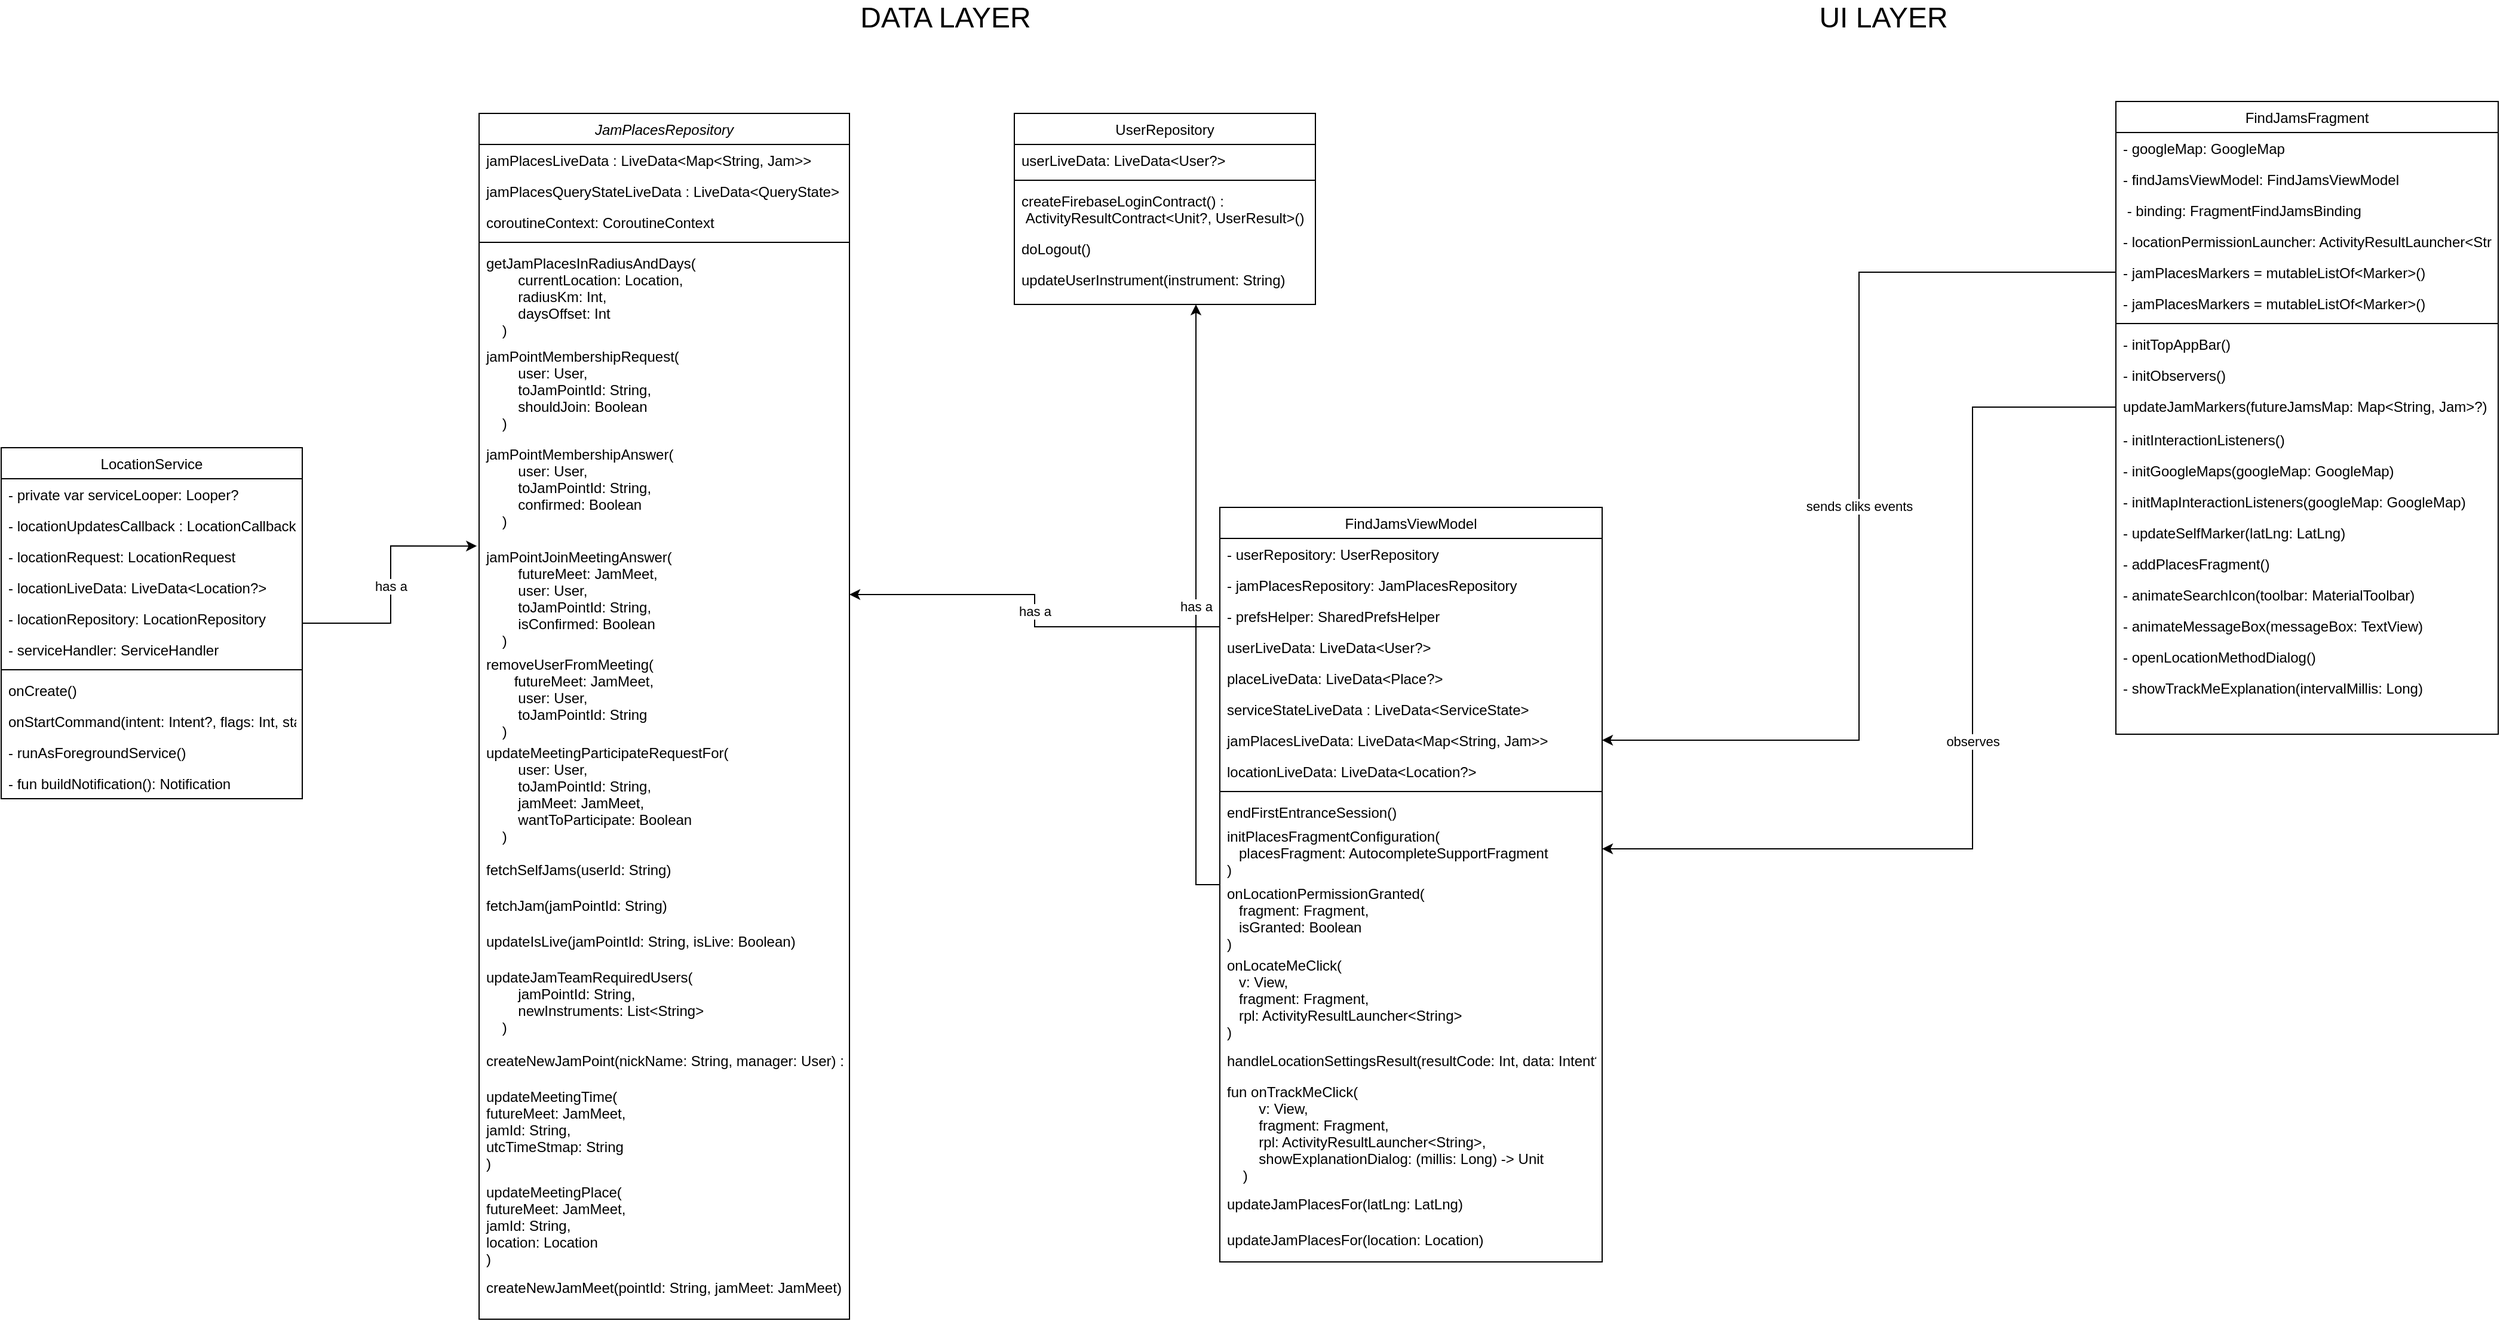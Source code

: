 <mxfile version="13.6.4" type="github"><diagram id="C5RBs43oDa-KdzZeNtuy" name="Page-1"><mxGraphModel dx="3389" dy="1526" grid="1" gridSize="10" guides="1" tooltips="1" connect="1" arrows="1" fold="1" page="1" pageScale="1" pageWidth="827" pageHeight="1169" math="0" shadow="0"><root><mxCell id="WIyWlLk6GJQsqaUBKTNV-0"/><mxCell id="WIyWlLk6GJQsqaUBKTNV-1" parent="WIyWlLk6GJQsqaUBKTNV-0"/><mxCell id="zkfFHV4jXpPFQw0GAbJ--0" value="JamPlacesRepository" style="swimlane;fontStyle=2;align=center;verticalAlign=top;childLayout=stackLayout;horizontal=1;startSize=26;horizontalStack=0;resizeParent=1;resizeLast=0;collapsible=1;marginBottom=0;rounded=0;shadow=0;strokeWidth=1;" parent="WIyWlLk6GJQsqaUBKTNV-1" vertex="1"><mxGeometry x="490" y="120" width="310" height="1010" as="geometry"><mxRectangle x="230" y="140" width="160" height="26" as="alternateBounds"/></mxGeometry></mxCell><mxCell id="zkfFHV4jXpPFQw0GAbJ--1" value="jamPlacesLiveData : LiveData&lt;Map&lt;String, Jam&gt;&gt;" style="text;align=left;verticalAlign=top;spacingLeft=4;spacingRight=4;overflow=hidden;rotatable=0;points=[[0,0.5],[1,0.5]];portConstraint=eastwest;" parent="zkfFHV4jXpPFQw0GAbJ--0" vertex="1"><mxGeometry y="26" width="310" height="26" as="geometry"/></mxCell><mxCell id="zkfFHV4jXpPFQw0GAbJ--2" value="jamPlacesQueryStateLiveData : LiveData&lt;QueryState&gt;" style="text;align=left;verticalAlign=top;spacingLeft=4;spacingRight=4;overflow=hidden;rotatable=0;points=[[0,0.5],[1,0.5]];portConstraint=eastwest;rounded=0;shadow=0;html=0;" parent="zkfFHV4jXpPFQw0GAbJ--0" vertex="1"><mxGeometry y="52" width="310" height="26" as="geometry"/></mxCell><mxCell id="nZyrCOBEU7Vfr36hpKlj-3" value="coroutineContext: CoroutineContext" style="text;align=left;verticalAlign=top;spacingLeft=4;spacingRight=4;overflow=hidden;rotatable=0;points=[[0,0.5],[1,0.5]];portConstraint=eastwest;" vertex="1" parent="zkfFHV4jXpPFQw0GAbJ--0"><mxGeometry y="78" width="310" height="26" as="geometry"/></mxCell><mxCell id="zkfFHV4jXpPFQw0GAbJ--4" value="" style="line;html=1;strokeWidth=1;align=left;verticalAlign=middle;spacingTop=-1;spacingLeft=3;spacingRight=3;rotatable=0;labelPosition=right;points=[];portConstraint=eastwest;" parent="zkfFHV4jXpPFQw0GAbJ--0" vertex="1"><mxGeometry y="104" width="310" height="8" as="geometry"/></mxCell><mxCell id="zkfFHV4jXpPFQw0GAbJ--5" value="getJamPlacesInRadiusAndDays(&#10;        currentLocation: Location,&#10;        radiusKm: Int,&#10;        daysOffset: Int&#10;    ) " style="text;align=left;verticalAlign=top;spacingLeft=4;spacingRight=4;overflow=hidden;rotatable=0;points=[[0,0.5],[1,0.5]];portConstraint=eastwest;" parent="zkfFHV4jXpPFQw0GAbJ--0" vertex="1"><mxGeometry y="112" width="310" height="78" as="geometry"/></mxCell><mxCell id="nZyrCOBEU7Vfr36hpKlj-1" value="jamPointMembershipRequest(&#10;        user: User,&#10;        toJamPointId: String,&#10;        shouldJoin: Boolean&#10;    )" style="text;align=left;verticalAlign=top;spacingLeft=4;spacingRight=4;overflow=hidden;rotatable=0;points=[[0,0.5],[1,0.5]];portConstraint=eastwest;" vertex="1" parent="zkfFHV4jXpPFQw0GAbJ--0"><mxGeometry y="190" width="310" height="82" as="geometry"/></mxCell><mxCell id="nZyrCOBEU7Vfr36hpKlj-2" value="jamPointMembershipAnswer(&#10;        user: User,&#10;        toJamPointId: String,&#10;        confirmed: Boolean&#10;    )" style="text;align=left;verticalAlign=top;spacingLeft=4;spacingRight=4;overflow=hidden;rotatable=0;points=[[0,0.5],[1,0.5]];portConstraint=eastwest;" vertex="1" parent="zkfFHV4jXpPFQw0GAbJ--0"><mxGeometry y="272" width="310" height="86" as="geometry"/></mxCell><mxCell id="nZyrCOBEU7Vfr36hpKlj-4" value="jamPointJoinMeetingAnswer(&#10;        futureMeet: JamMeet,&#10;        user: User,&#10;        toJamPointId: String,&#10;        isConfirmed: Boolean&#10;    )" style="text;align=left;verticalAlign=top;spacingLeft=4;spacingRight=4;overflow=hidden;rotatable=0;points=[[0,0.5],[1,0.5]];portConstraint=eastwest;" vertex="1" parent="zkfFHV4jXpPFQw0GAbJ--0"><mxGeometry y="358" width="310" height="90" as="geometry"/></mxCell><mxCell id="nZyrCOBEU7Vfr36hpKlj-5" value="removeUserFromMeeting(&#10;       futureMeet: JamMeet,&#10;        user: User,&#10;        toJamPointId: String&#10;    ) " style="text;align=left;verticalAlign=top;spacingLeft=4;spacingRight=4;overflow=hidden;rotatable=0;points=[[0,0.5],[1,0.5]];portConstraint=eastwest;" vertex="1" parent="zkfFHV4jXpPFQw0GAbJ--0"><mxGeometry y="448" width="310" height="74" as="geometry"/></mxCell><mxCell id="nZyrCOBEU7Vfr36hpKlj-6" value="updateMeetingParticipateRequestFor(&#10;        user: User,&#10;        toJamPointId: String,&#10;        jamMeet: JamMeet,&#10;        wantToParticipate: Boolean&#10;    )" style="text;align=left;verticalAlign=top;spacingLeft=4;spacingRight=4;overflow=hidden;rotatable=0;points=[[0,0.5],[1,0.5]];portConstraint=eastwest;" vertex="1" parent="zkfFHV4jXpPFQw0GAbJ--0"><mxGeometry y="522" width="310" height="98" as="geometry"/></mxCell><mxCell id="nZyrCOBEU7Vfr36hpKlj-7" value="fetchSelfJams(userId: String)" style="text;align=left;verticalAlign=top;spacingLeft=4;spacingRight=4;overflow=hidden;rotatable=0;points=[[0,0.5],[1,0.5]];portConstraint=eastwest;" vertex="1" parent="zkfFHV4jXpPFQw0GAbJ--0"><mxGeometry y="620" width="310" height="30" as="geometry"/></mxCell><mxCell id="nZyrCOBEU7Vfr36hpKlj-8" value="fetchJam(jamPointId: String)" style="text;align=left;verticalAlign=top;spacingLeft=4;spacingRight=4;overflow=hidden;rotatable=0;points=[[0,0.5],[1,0.5]];portConstraint=eastwest;" vertex="1" parent="zkfFHV4jXpPFQw0GAbJ--0"><mxGeometry y="650" width="310" height="30" as="geometry"/></mxCell><mxCell id="nZyrCOBEU7Vfr36hpKlj-9" value="updateIsLive(jamPointId: String, isLive: Boolean)" style="text;align=left;verticalAlign=top;spacingLeft=4;spacingRight=4;overflow=hidden;rotatable=0;points=[[0,0.5],[1,0.5]];portConstraint=eastwest;" vertex="1" parent="zkfFHV4jXpPFQw0GAbJ--0"><mxGeometry y="680" width="310" height="30" as="geometry"/></mxCell><mxCell id="nZyrCOBEU7Vfr36hpKlj-10" value="updateJamTeamRequiredUsers(&#10;        jamPointId: String,&#10;        newInstruments: List&lt;String&gt;&#10;    )" style="text;align=left;verticalAlign=top;spacingLeft=4;spacingRight=4;overflow=hidden;rotatable=0;points=[[0,0.5],[1,0.5]];portConstraint=eastwest;" vertex="1" parent="zkfFHV4jXpPFQw0GAbJ--0"><mxGeometry y="710" width="310" height="70" as="geometry"/></mxCell><mxCell id="nZyrCOBEU7Vfr36hpKlj-11" value="createNewJamPoint(nickName: String, manager: User) : Jam" style="text;align=left;verticalAlign=top;spacingLeft=4;spacingRight=4;overflow=hidden;rotatable=0;points=[[0,0.5],[1,0.5]];portConstraint=eastwest;" vertex="1" parent="zkfFHV4jXpPFQw0GAbJ--0"><mxGeometry y="780" width="310" height="30" as="geometry"/></mxCell><mxCell id="nZyrCOBEU7Vfr36hpKlj-12" value="updateMeetingTime(&#10;futureMeet: JamMeet, &#10;jamId: String, &#10;utcTimeStmap: String&#10;)" style="text;align=left;verticalAlign=top;spacingLeft=4;spacingRight=4;overflow=hidden;rotatable=0;points=[[0,0.5],[1,0.5]];portConstraint=eastwest;" vertex="1" parent="zkfFHV4jXpPFQw0GAbJ--0"><mxGeometry y="810" width="310" height="80" as="geometry"/></mxCell><mxCell id="nZyrCOBEU7Vfr36hpKlj-13" value="updateMeetingPlace(&#10;futureMeet: JamMeet, &#10;jamId: String, &#10;location: Location&#10;)" style="text;align=left;verticalAlign=top;spacingLeft=4;spacingRight=4;overflow=hidden;rotatable=0;points=[[0,0.5],[1,0.5]];portConstraint=eastwest;" vertex="1" parent="zkfFHV4jXpPFQw0GAbJ--0"><mxGeometry y="890" width="310" height="80" as="geometry"/></mxCell><mxCell id="nZyrCOBEU7Vfr36hpKlj-14" value="createNewJamMeet(pointId: String, jamMeet: JamMeet)" style="text;align=left;verticalAlign=top;spacingLeft=4;spacingRight=4;overflow=hidden;rotatable=0;points=[[0,0.5],[1,0.5]];portConstraint=eastwest;" vertex="1" parent="zkfFHV4jXpPFQw0GAbJ--0"><mxGeometry y="970" width="310" height="30" as="geometry"/></mxCell><mxCell id="zkfFHV4jXpPFQw0GAbJ--17" value="UserRepository" style="swimlane;fontStyle=0;align=center;verticalAlign=top;childLayout=stackLayout;horizontal=1;startSize=26;horizontalStack=0;resizeParent=1;resizeLast=0;collapsible=1;marginBottom=0;rounded=0;shadow=0;strokeWidth=1;" parent="WIyWlLk6GJQsqaUBKTNV-1" vertex="1"><mxGeometry x="938" y="120" width="252" height="160" as="geometry"><mxRectangle x="550" y="140" width="160" height="26" as="alternateBounds"/></mxGeometry></mxCell><mxCell id="zkfFHV4jXpPFQw0GAbJ--18" value="userLiveData: LiveData&lt;User?&gt;" style="text;align=left;verticalAlign=top;spacingLeft=4;spacingRight=4;overflow=hidden;rotatable=0;points=[[0,0.5],[1,0.5]];portConstraint=eastwest;" parent="zkfFHV4jXpPFQw0GAbJ--17" vertex="1"><mxGeometry y="26" width="252" height="26" as="geometry"/></mxCell><mxCell id="zkfFHV4jXpPFQw0GAbJ--23" value="" style="line;html=1;strokeWidth=1;align=left;verticalAlign=middle;spacingTop=-1;spacingLeft=3;spacingRight=3;rotatable=0;labelPosition=right;points=[];portConstraint=eastwest;" parent="zkfFHV4jXpPFQw0GAbJ--17" vertex="1"><mxGeometry y="52" width="252" height="8" as="geometry"/></mxCell><mxCell id="zkfFHV4jXpPFQw0GAbJ--24" value="createFirebaseLoginContract() :&#10; ActivityResultContract&lt;Unit?, UserResult&gt;()" style="text;align=left;verticalAlign=top;spacingLeft=4;spacingRight=4;overflow=hidden;rotatable=0;points=[[0,0.5],[1,0.5]];portConstraint=eastwest;" parent="zkfFHV4jXpPFQw0GAbJ--17" vertex="1"><mxGeometry y="60" width="252" height="40" as="geometry"/></mxCell><mxCell id="zkfFHV4jXpPFQw0GAbJ--25" value="doLogout()" style="text;align=left;verticalAlign=top;spacingLeft=4;spacingRight=4;overflow=hidden;rotatable=0;points=[[0,0.5],[1,0.5]];portConstraint=eastwest;" parent="zkfFHV4jXpPFQw0GAbJ--17" vertex="1"><mxGeometry y="100" width="252" height="26" as="geometry"/></mxCell><mxCell id="nZyrCOBEU7Vfr36hpKlj-16" value="updateUserInstrument(instrument: String)" style="text;align=left;verticalAlign=top;spacingLeft=4;spacingRight=4;overflow=hidden;rotatable=0;points=[[0,0.5],[1,0.5]];portConstraint=eastwest;" vertex="1" parent="zkfFHV4jXpPFQw0GAbJ--17"><mxGeometry y="126" width="252" height="26" as="geometry"/></mxCell><mxCell id="nZyrCOBEU7Vfr36hpKlj-30" value="has a" style="edgeStyle=orthogonalEdgeStyle;rounded=0;orthogonalLoop=1;jettySize=auto;html=1;entryX=-0.006;entryY=0.048;entryDx=0;entryDy=0;entryPerimeter=0;" edge="1" parent="WIyWlLk6GJQsqaUBKTNV-1" source="nZyrCOBEU7Vfr36hpKlj-24" target="nZyrCOBEU7Vfr36hpKlj-4"><mxGeometry relative="1" as="geometry"/></mxCell><mxCell id="nZyrCOBEU7Vfr36hpKlj-24" value="LocationService" style="swimlane;fontStyle=0;align=center;verticalAlign=top;childLayout=stackLayout;horizontal=1;startSize=26;horizontalStack=0;resizeParent=1;resizeLast=0;collapsible=1;marginBottom=0;rounded=0;shadow=0;strokeWidth=1;" vertex="1" parent="WIyWlLk6GJQsqaUBKTNV-1"><mxGeometry x="90" y="400" width="252" height="294" as="geometry"><mxRectangle x="550" y="140" width="160" height="26" as="alternateBounds"/></mxGeometry></mxCell><mxCell id="nZyrCOBEU7Vfr36hpKlj-25" value="- private var serviceLooper: Looper?" style="text;align=left;verticalAlign=top;spacingLeft=4;spacingRight=4;overflow=hidden;rotatable=0;points=[[0,0.5],[1,0.5]];portConstraint=eastwest;" vertex="1" parent="nZyrCOBEU7Vfr36hpKlj-24"><mxGeometry y="26" width="252" height="26" as="geometry"/></mxCell><mxCell id="nZyrCOBEU7Vfr36hpKlj-28" value="- locationUpdatesCallback : LocationCallback()" style="text;align=left;verticalAlign=top;spacingLeft=4;spacingRight=4;overflow=hidden;rotatable=0;points=[[0,0.5],[1,0.5]];portConstraint=eastwest;" vertex="1" parent="nZyrCOBEU7Vfr36hpKlj-24"><mxGeometry y="52" width="252" height="26" as="geometry"/></mxCell><mxCell id="nZyrCOBEU7Vfr36hpKlj-31" value="- locationRequest: LocationRequest" style="text;align=left;verticalAlign=top;spacingLeft=4;spacingRight=4;overflow=hidden;rotatable=0;points=[[0,0.5],[1,0.5]];portConstraint=eastwest;" vertex="1" parent="nZyrCOBEU7Vfr36hpKlj-24"><mxGeometry y="78" width="252" height="26" as="geometry"/></mxCell><mxCell id="nZyrCOBEU7Vfr36hpKlj-32" value="- locationLiveData: LiveData&lt;Location?&gt;" style="text;align=left;verticalAlign=top;spacingLeft=4;spacingRight=4;overflow=hidden;rotatable=0;points=[[0,0.5],[1,0.5]];portConstraint=eastwest;" vertex="1" parent="nZyrCOBEU7Vfr36hpKlj-24"><mxGeometry y="104" width="252" height="26" as="geometry"/></mxCell><mxCell id="nZyrCOBEU7Vfr36hpKlj-33" value="- locationRepository: LocationRepository" style="text;align=left;verticalAlign=top;spacingLeft=4;spacingRight=4;overflow=hidden;rotatable=0;points=[[0,0.5],[1,0.5]];portConstraint=eastwest;" vertex="1" parent="nZyrCOBEU7Vfr36hpKlj-24"><mxGeometry y="130" width="252" height="26" as="geometry"/></mxCell><mxCell id="nZyrCOBEU7Vfr36hpKlj-34" value="- serviceHandler: ServiceHandler" style="text;align=left;verticalAlign=top;spacingLeft=4;spacingRight=4;overflow=hidden;rotatable=0;points=[[0,0.5],[1,0.5]];portConstraint=eastwest;" vertex="1" parent="nZyrCOBEU7Vfr36hpKlj-24"><mxGeometry y="156" width="252" height="26" as="geometry"/></mxCell><mxCell id="nZyrCOBEU7Vfr36hpKlj-26" value="" style="line;html=1;strokeWidth=1;align=left;verticalAlign=middle;spacingTop=-1;spacingLeft=3;spacingRight=3;rotatable=0;labelPosition=right;points=[];portConstraint=eastwest;" vertex="1" parent="nZyrCOBEU7Vfr36hpKlj-24"><mxGeometry y="182" width="252" height="8" as="geometry"/></mxCell><mxCell id="nZyrCOBEU7Vfr36hpKlj-29" value="onCreate()" style="text;align=left;verticalAlign=top;spacingLeft=4;spacingRight=4;overflow=hidden;rotatable=0;points=[[0,0.5],[1,0.5]];portConstraint=eastwest;" vertex="1" parent="nZyrCOBEU7Vfr36hpKlj-24"><mxGeometry y="190" width="252" height="26" as="geometry"/></mxCell><mxCell id="nZyrCOBEU7Vfr36hpKlj-35" value="onStartCommand(intent: Intent?, flags: Int, startId: Int)" style="text;align=left;verticalAlign=top;spacingLeft=4;spacingRight=4;overflow=hidden;rotatable=0;points=[[0,0.5],[1,0.5]];portConstraint=eastwest;" vertex="1" parent="nZyrCOBEU7Vfr36hpKlj-24"><mxGeometry y="216" width="252" height="26" as="geometry"/></mxCell><mxCell id="nZyrCOBEU7Vfr36hpKlj-36" value="- runAsForegroundService()" style="text;align=left;verticalAlign=top;spacingLeft=4;spacingRight=4;overflow=hidden;rotatable=0;points=[[0,0.5],[1,0.5]];portConstraint=eastwest;" vertex="1" parent="nZyrCOBEU7Vfr36hpKlj-24"><mxGeometry y="242" width="252" height="26" as="geometry"/></mxCell><mxCell id="nZyrCOBEU7Vfr36hpKlj-37" value="- fun buildNotification(): Notification" style="text;align=left;verticalAlign=top;spacingLeft=4;spacingRight=4;overflow=hidden;rotatable=0;points=[[0,0.5],[1,0.5]];portConstraint=eastwest;" vertex="1" parent="nZyrCOBEU7Vfr36hpKlj-24"><mxGeometry y="268" width="252" height="26" as="geometry"/></mxCell><mxCell id="nZyrCOBEU7Vfr36hpKlj-38" value="&lt;font style=&quot;font-size: 24px&quot;&gt;DATA LAYER&lt;/font&gt;" style="text;html=1;align=center;verticalAlign=middle;resizable=0;points=[];autosize=1;" vertex="1" parent="WIyWlLk6GJQsqaUBKTNV-1"><mxGeometry x="800" y="30" width="160" height="20" as="geometry"/></mxCell><mxCell id="nZyrCOBEU7Vfr36hpKlj-39" value="&lt;font style=&quot;font-size: 24px&quot;&gt;UI LAYER&lt;/font&gt;" style="text;html=1;align=center;verticalAlign=middle;resizable=0;points=[];autosize=1;" vertex="1" parent="WIyWlLk6GJQsqaUBKTNV-1"><mxGeometry x="1605" y="30" width="120" height="20" as="geometry"/></mxCell><mxCell id="nZyrCOBEU7Vfr36hpKlj-40" value="has a" style="edgeStyle=orthogonalEdgeStyle;rounded=0;orthogonalLoop=1;jettySize=auto;html=1;" edge="1" parent="WIyWlLk6GJQsqaUBKTNV-1" source="nZyrCOBEU7Vfr36hpKlj-18"><mxGeometry relative="1" as="geometry"><mxPoint x="1090" y="280" as="targetPoint"/></mxGeometry></mxCell><mxCell id="nZyrCOBEU7Vfr36hpKlj-41" value="has a" style="edgeStyle=orthogonalEdgeStyle;rounded=0;orthogonalLoop=1;jettySize=auto;html=1;" edge="1" parent="WIyWlLk6GJQsqaUBKTNV-1" source="nZyrCOBEU7Vfr36hpKlj-18" target="nZyrCOBEU7Vfr36hpKlj-4"><mxGeometry relative="1" as="geometry"><Array as="points"><mxPoint x="955" y="550"/><mxPoint x="955" y="523"/></Array></mxGeometry></mxCell><mxCell id="nZyrCOBEU7Vfr36hpKlj-18" value="FindJamsViewModel" style="swimlane;fontStyle=0;align=center;verticalAlign=top;childLayout=stackLayout;horizontal=1;startSize=26;horizontalStack=0;resizeParent=1;resizeLast=0;collapsible=1;marginBottom=0;rounded=0;shadow=0;strokeWidth=1;" vertex="1" parent="WIyWlLk6GJQsqaUBKTNV-1"><mxGeometry x="1110" y="450" width="320" height="632" as="geometry"><mxRectangle x="550" y="140" width="160" height="26" as="alternateBounds"/></mxGeometry></mxCell><mxCell id="nZyrCOBEU7Vfr36hpKlj-42" value="- userRepository: UserRepository" style="text;align=left;verticalAlign=top;spacingLeft=4;spacingRight=4;overflow=hidden;rotatable=0;points=[[0,0.5],[1,0.5]];portConstraint=eastwest;" vertex="1" parent="nZyrCOBEU7Vfr36hpKlj-18"><mxGeometry y="26" width="320" height="26" as="geometry"/></mxCell><mxCell id="nZyrCOBEU7Vfr36hpKlj-44" value="- jamPlacesRepository: JamPlacesRepository" style="text;align=left;verticalAlign=top;spacingLeft=4;spacingRight=4;overflow=hidden;rotatable=0;points=[[0,0.5],[1,0.5]];portConstraint=eastwest;" vertex="1" parent="nZyrCOBEU7Vfr36hpKlj-18"><mxGeometry y="52" width="320" height="26" as="geometry"/></mxCell><mxCell id="nZyrCOBEU7Vfr36hpKlj-52" value="- prefsHelper: SharedPrefsHelper" style="text;align=left;verticalAlign=top;spacingLeft=4;spacingRight=4;overflow=hidden;rotatable=0;points=[[0,0.5],[1,0.5]];portConstraint=eastwest;" vertex="1" parent="nZyrCOBEU7Vfr36hpKlj-18"><mxGeometry y="78" width="320" height="26" as="geometry"/></mxCell><mxCell id="nZyrCOBEU7Vfr36hpKlj-19" value="userLiveData: LiveData&lt;User?&gt;" style="text;align=left;verticalAlign=top;spacingLeft=4;spacingRight=4;overflow=hidden;rotatable=0;points=[[0,0.5],[1,0.5]];portConstraint=eastwest;" vertex="1" parent="nZyrCOBEU7Vfr36hpKlj-18"><mxGeometry y="104" width="320" height="26" as="geometry"/></mxCell><mxCell id="nZyrCOBEU7Vfr36hpKlj-45" value="placeLiveData: LiveData&lt;Place?&gt;" style="text;align=left;verticalAlign=top;spacingLeft=4;spacingRight=4;overflow=hidden;rotatable=0;points=[[0,0.5],[1,0.5]];portConstraint=eastwest;" vertex="1" parent="nZyrCOBEU7Vfr36hpKlj-18"><mxGeometry y="130" width="320" height="26" as="geometry"/></mxCell><mxCell id="nZyrCOBEU7Vfr36hpKlj-46" value="serviceStateLiveData : LiveData&lt;ServiceState&gt;" style="text;align=left;verticalAlign=top;spacingLeft=4;spacingRight=4;overflow=hidden;rotatable=0;points=[[0,0.5],[1,0.5]];portConstraint=eastwest;" vertex="1" parent="nZyrCOBEU7Vfr36hpKlj-18"><mxGeometry y="156" width="320" height="26" as="geometry"/></mxCell><mxCell id="nZyrCOBEU7Vfr36hpKlj-47" value="jamPlacesLiveData: LiveData&lt;Map&lt;String, Jam&gt;&gt;" style="text;align=left;verticalAlign=top;spacingLeft=4;spacingRight=4;overflow=hidden;rotatable=0;points=[[0,0.5],[1,0.5]];portConstraint=eastwest;" vertex="1" parent="nZyrCOBEU7Vfr36hpKlj-18"><mxGeometry y="182" width="320" height="26" as="geometry"/></mxCell><mxCell id="nZyrCOBEU7Vfr36hpKlj-53" value="locationLiveData: LiveData&lt;Location?&gt;" style="text;align=left;verticalAlign=top;spacingLeft=4;spacingRight=4;overflow=hidden;rotatable=0;points=[[0,0.5],[1,0.5]];portConstraint=eastwest;" vertex="1" parent="nZyrCOBEU7Vfr36hpKlj-18"><mxGeometry y="208" width="320" height="26" as="geometry"/></mxCell><mxCell id="nZyrCOBEU7Vfr36hpKlj-20" value="" style="line;html=1;strokeWidth=1;align=left;verticalAlign=middle;spacingTop=-1;spacingLeft=3;spacingRight=3;rotatable=0;labelPosition=right;points=[];portConstraint=eastwest;" vertex="1" parent="nZyrCOBEU7Vfr36hpKlj-18"><mxGeometry y="234" width="320" height="8" as="geometry"/></mxCell><mxCell id="nZyrCOBEU7Vfr36hpKlj-21" value="endFirstEntranceSession()" style="text;align=left;verticalAlign=top;spacingLeft=4;spacingRight=4;overflow=hidden;rotatable=0;points=[[0,0.5],[1,0.5]];portConstraint=eastwest;" vertex="1" parent="nZyrCOBEU7Vfr36hpKlj-18"><mxGeometry y="242" width="320" height="20" as="geometry"/></mxCell><mxCell id="nZyrCOBEU7Vfr36hpKlj-22" value="initPlacesFragmentConfiguration(&#10;   placesFragment: AutocompleteSupportFragment&#10;)" style="text;align=left;verticalAlign=top;spacingLeft=4;spacingRight=4;overflow=hidden;rotatable=0;points=[[0,0.5],[1,0.5]];portConstraint=eastwest;" vertex="1" parent="nZyrCOBEU7Vfr36hpKlj-18"><mxGeometry y="262" width="320" height="48" as="geometry"/></mxCell><mxCell id="nZyrCOBEU7Vfr36hpKlj-23" value="onLocationPermissionGranted(&#10;   fragment: Fragment, &#10;   isGranted: Boolean&#10;)" style="text;align=left;verticalAlign=top;spacingLeft=4;spacingRight=4;overflow=hidden;rotatable=0;points=[[0,0.5],[1,0.5]];portConstraint=eastwest;" vertex="1" parent="nZyrCOBEU7Vfr36hpKlj-18"><mxGeometry y="310" width="320" height="60" as="geometry"/></mxCell><mxCell id="nZyrCOBEU7Vfr36hpKlj-48" value="onLocateMeClick(&#10;   v: View, &#10;   fragment: Fragment, &#10;   rpl: ActivityResultLauncher&lt;String&gt;&#10;)" style="text;align=left;verticalAlign=top;spacingLeft=4;spacingRight=4;overflow=hidden;rotatable=0;points=[[0,0.5],[1,0.5]];portConstraint=eastwest;" vertex="1" parent="nZyrCOBEU7Vfr36hpKlj-18"><mxGeometry y="370" width="320" height="80" as="geometry"/></mxCell><mxCell id="nZyrCOBEU7Vfr36hpKlj-49" value="handleLocationSettingsResult(resultCode: Int, data: Intent?)" style="text;align=left;verticalAlign=top;spacingLeft=4;spacingRight=4;overflow=hidden;rotatable=0;points=[[0,0.5],[1,0.5]];portConstraint=eastwest;" vertex="1" parent="nZyrCOBEU7Vfr36hpKlj-18"><mxGeometry y="450" width="320" height="26" as="geometry"/></mxCell><mxCell id="nZyrCOBEU7Vfr36hpKlj-50" value="fun onTrackMeClick(&#10;        v: View,&#10;        fragment: Fragment,&#10;        rpl: ActivityResultLauncher&lt;String&gt;,&#10;        showExplanationDialog: (millis: Long) -&gt; Unit&#10;    )" style="text;align=left;verticalAlign=top;spacingLeft=4;spacingRight=4;overflow=hidden;rotatable=0;points=[[0,0.5],[1,0.5]];portConstraint=eastwest;" vertex="1" parent="nZyrCOBEU7Vfr36hpKlj-18"><mxGeometry y="476" width="320" height="94" as="geometry"/></mxCell><mxCell id="nZyrCOBEU7Vfr36hpKlj-51" value="updateJamPlacesFor(latLng: LatLng)" style="text;align=left;verticalAlign=top;spacingLeft=4;spacingRight=4;overflow=hidden;rotatable=0;points=[[0,0.5],[1,0.5]];portConstraint=eastwest;" vertex="1" parent="nZyrCOBEU7Vfr36hpKlj-18"><mxGeometry y="570" width="320" height="30" as="geometry"/></mxCell><mxCell id="nZyrCOBEU7Vfr36hpKlj-54" value="updateJamPlacesFor(location: Location)" style="text;align=left;verticalAlign=top;spacingLeft=4;spacingRight=4;overflow=hidden;rotatable=0;points=[[0,0.5],[1,0.5]];portConstraint=eastwest;" vertex="1" parent="nZyrCOBEU7Vfr36hpKlj-18"><mxGeometry y="600" width="320" height="30" as="geometry"/></mxCell><mxCell id="nZyrCOBEU7Vfr36hpKlj-61" value="observes" style="edgeStyle=orthogonalEdgeStyle;rounded=0;orthogonalLoop=1;jettySize=auto;html=1;entryX=1;entryY=0.5;entryDx=0;entryDy=0;exitX=0;exitY=0.5;exitDx=0;exitDy=0;" edge="1" parent="WIyWlLk6GJQsqaUBKTNV-1" source="nZyrCOBEU7Vfr36hpKlj-58" target="nZyrCOBEU7Vfr36hpKlj-22"><mxGeometry relative="1" as="geometry"><Array as="points"><mxPoint x="1740" y="366"/><mxPoint x="1740" y="736"/></Array></mxGeometry></mxCell><mxCell id="nZyrCOBEU7Vfr36hpKlj-55" value="FindJamsFragment" style="swimlane;fontStyle=0;align=center;verticalAlign=top;childLayout=stackLayout;horizontal=1;startSize=26;horizontalStack=0;resizeParent=1;resizeLast=0;collapsible=1;marginBottom=0;rounded=0;shadow=0;strokeWidth=1;" vertex="1" parent="WIyWlLk6GJQsqaUBKTNV-1"><mxGeometry x="1860" y="110" width="320" height="530" as="geometry"><mxRectangle x="550" y="140" width="160" height="26" as="alternateBounds"/></mxGeometry></mxCell><mxCell id="nZyrCOBEU7Vfr36hpKlj-56" value="- googleMap: GoogleMap" style="text;align=left;verticalAlign=top;spacingLeft=4;spacingRight=4;overflow=hidden;rotatable=0;points=[[0,0.5],[1,0.5]];portConstraint=eastwest;" vertex="1" parent="nZyrCOBEU7Vfr36hpKlj-55"><mxGeometry y="26" width="320" height="26" as="geometry"/></mxCell><mxCell id="nZyrCOBEU7Vfr36hpKlj-62" value="- findJamsViewModel: FindJamsViewModel" style="text;align=left;verticalAlign=top;spacingLeft=4;spacingRight=4;overflow=hidden;rotatable=0;points=[[0,0.5],[1,0.5]];portConstraint=eastwest;" vertex="1" parent="nZyrCOBEU7Vfr36hpKlj-55"><mxGeometry y="52" width="320" height="26" as="geometry"/></mxCell><mxCell id="nZyrCOBEU7Vfr36hpKlj-64" value=" - binding: FragmentFindJamsBinding" style="text;align=left;verticalAlign=top;spacingLeft=4;spacingRight=4;overflow=hidden;rotatable=0;points=[[0,0.5],[1,0.5]];portConstraint=eastwest;" vertex="1" parent="nZyrCOBEU7Vfr36hpKlj-55"><mxGeometry y="78" width="320" height="26" as="geometry"/></mxCell><mxCell id="nZyrCOBEU7Vfr36hpKlj-66" value="- locationPermissionLauncher: ActivityResultLauncher&lt;String&gt;" style="text;align=left;verticalAlign=top;spacingLeft=4;spacingRight=4;overflow=hidden;rotatable=0;points=[[0,0.5],[1,0.5]];portConstraint=eastwest;" vertex="1" parent="nZyrCOBEU7Vfr36hpKlj-55"><mxGeometry y="104" width="320" height="26" as="geometry"/></mxCell><mxCell id="nZyrCOBEU7Vfr36hpKlj-68" value="- jamPlacesMarkers = mutableListOf&lt;Marker&gt;()" style="text;align=left;verticalAlign=top;spacingLeft=4;spacingRight=4;overflow=hidden;rotatable=0;points=[[0,0.5],[1,0.5]];portConstraint=eastwest;" vertex="1" parent="nZyrCOBEU7Vfr36hpKlj-55"><mxGeometry y="130" width="320" height="26" as="geometry"/></mxCell><mxCell id="nZyrCOBEU7Vfr36hpKlj-67" value="- jamPlacesMarkers = mutableListOf&lt;Marker&gt;()" style="text;align=left;verticalAlign=top;spacingLeft=4;spacingRight=4;overflow=hidden;rotatable=0;points=[[0,0.5],[1,0.5]];portConstraint=eastwest;" vertex="1" parent="nZyrCOBEU7Vfr36hpKlj-55"><mxGeometry y="156" width="320" height="26" as="geometry"/></mxCell><mxCell id="nZyrCOBEU7Vfr36hpKlj-57" value="" style="line;html=1;strokeWidth=1;align=left;verticalAlign=middle;spacingTop=-1;spacingLeft=3;spacingRight=3;rotatable=0;labelPosition=right;points=[];portConstraint=eastwest;" vertex="1" parent="nZyrCOBEU7Vfr36hpKlj-55"><mxGeometry y="182" width="320" height="8" as="geometry"/></mxCell><mxCell id="nZyrCOBEU7Vfr36hpKlj-65" value="- initTopAppBar()" style="text;align=left;verticalAlign=top;spacingLeft=4;spacingRight=4;overflow=hidden;rotatable=0;points=[[0,0.5],[1,0.5]];portConstraint=eastwest;" vertex="1" parent="nZyrCOBEU7Vfr36hpKlj-55"><mxGeometry y="190" width="320" height="26" as="geometry"/></mxCell><mxCell id="nZyrCOBEU7Vfr36hpKlj-63" value="- initObservers()" style="text;align=left;verticalAlign=top;spacingLeft=4;spacingRight=4;overflow=hidden;rotatable=0;points=[[0,0.5],[1,0.5]];portConstraint=eastwest;" vertex="1" parent="nZyrCOBEU7Vfr36hpKlj-55"><mxGeometry y="216" width="320" height="26" as="geometry"/></mxCell><mxCell id="nZyrCOBEU7Vfr36hpKlj-58" value="updateJamMarkers(futureJamsMap: Map&lt;String, Jam&gt;?)" style="text;align=left;verticalAlign=top;spacingLeft=4;spacingRight=4;overflow=hidden;rotatable=0;points=[[0,0.5],[1,0.5]];portConstraint=eastwest;" vertex="1" parent="nZyrCOBEU7Vfr36hpKlj-55"><mxGeometry y="242" width="320" height="28" as="geometry"/></mxCell><mxCell id="nZyrCOBEU7Vfr36hpKlj-59" value="- initInteractionListeners()" style="text;align=left;verticalAlign=top;spacingLeft=4;spacingRight=4;overflow=hidden;rotatable=0;points=[[0,0.5],[1,0.5]];portConstraint=eastwest;" vertex="1" parent="nZyrCOBEU7Vfr36hpKlj-55"><mxGeometry y="270" width="320" height="26" as="geometry"/></mxCell><mxCell id="nZyrCOBEU7Vfr36hpKlj-60" value="- initGoogleMaps(googleMap: GoogleMap)" style="text;align=left;verticalAlign=top;spacingLeft=4;spacingRight=4;overflow=hidden;rotatable=0;points=[[0,0.5],[1,0.5]];portConstraint=eastwest;" vertex="1" parent="nZyrCOBEU7Vfr36hpKlj-55"><mxGeometry y="296" width="320" height="26" as="geometry"/></mxCell><mxCell id="nZyrCOBEU7Vfr36hpKlj-69" value="- initMapInteractionListeners(googleMap: GoogleMap)" style="text;align=left;verticalAlign=top;spacingLeft=4;spacingRight=4;overflow=hidden;rotatable=0;points=[[0,0.5],[1,0.5]];portConstraint=eastwest;" vertex="1" parent="nZyrCOBEU7Vfr36hpKlj-55"><mxGeometry y="322" width="320" height="26" as="geometry"/></mxCell><mxCell id="nZyrCOBEU7Vfr36hpKlj-70" value="- updateSelfMarker(latLng: LatLng)" style="text;align=left;verticalAlign=top;spacingLeft=4;spacingRight=4;overflow=hidden;rotatable=0;points=[[0,0.5],[1,0.5]];portConstraint=eastwest;" vertex="1" parent="nZyrCOBEU7Vfr36hpKlj-55"><mxGeometry y="348" width="320" height="26" as="geometry"/></mxCell><mxCell id="nZyrCOBEU7Vfr36hpKlj-71" value="- addPlacesFragment()" style="text;align=left;verticalAlign=top;spacingLeft=4;spacingRight=4;overflow=hidden;rotatable=0;points=[[0,0.5],[1,0.5]];portConstraint=eastwest;" vertex="1" parent="nZyrCOBEU7Vfr36hpKlj-55"><mxGeometry y="374" width="320" height="26" as="geometry"/></mxCell><mxCell id="nZyrCOBEU7Vfr36hpKlj-72" value="- animateSearchIcon(toolbar: MaterialToolbar)" style="text;align=left;verticalAlign=top;spacingLeft=4;spacingRight=4;overflow=hidden;rotatable=0;points=[[0,0.5],[1,0.5]];portConstraint=eastwest;" vertex="1" parent="nZyrCOBEU7Vfr36hpKlj-55"><mxGeometry y="400" width="320" height="26" as="geometry"/></mxCell><mxCell id="nZyrCOBEU7Vfr36hpKlj-73" value="- animateMessageBox(messageBox: TextView)" style="text;align=left;verticalAlign=top;spacingLeft=4;spacingRight=4;overflow=hidden;rotatable=0;points=[[0,0.5],[1,0.5]];portConstraint=eastwest;" vertex="1" parent="nZyrCOBEU7Vfr36hpKlj-55"><mxGeometry y="426" width="320" height="26" as="geometry"/></mxCell><mxCell id="nZyrCOBEU7Vfr36hpKlj-74" value="- openLocationMethodDialog()" style="text;align=left;verticalAlign=top;spacingLeft=4;spacingRight=4;overflow=hidden;rotatable=0;points=[[0,0.5],[1,0.5]];portConstraint=eastwest;" vertex="1" parent="nZyrCOBEU7Vfr36hpKlj-55"><mxGeometry y="452" width="320" height="26" as="geometry"/></mxCell><mxCell id="nZyrCOBEU7Vfr36hpKlj-75" value="- showTrackMeExplanation(intervalMillis: Long)" style="text;align=left;verticalAlign=top;spacingLeft=4;spacingRight=4;overflow=hidden;rotatable=0;points=[[0,0.5],[1,0.5]];portConstraint=eastwest;" vertex="1" parent="nZyrCOBEU7Vfr36hpKlj-55"><mxGeometry y="478" width="320" height="26" as="geometry"/></mxCell><mxCell id="nZyrCOBEU7Vfr36hpKlj-76" value="sends cliks events" style="edgeStyle=orthogonalEdgeStyle;rounded=0;orthogonalLoop=1;jettySize=auto;html=1;entryX=1;entryY=0.5;entryDx=0;entryDy=0;" edge="1" parent="WIyWlLk6GJQsqaUBKTNV-1" source="nZyrCOBEU7Vfr36hpKlj-68" target="nZyrCOBEU7Vfr36hpKlj-47"><mxGeometry relative="1" as="geometry"/></mxCell></root></mxGraphModel></diagram></mxfile>